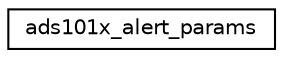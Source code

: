 digraph "Graphical Class Hierarchy"
{
 // LATEX_PDF_SIZE
  edge [fontname="Helvetica",fontsize="10",labelfontname="Helvetica",labelfontsize="10"];
  node [fontname="Helvetica",fontsize="10",shape=record];
  rankdir="LR";
  Node0 [label="ads101x_alert_params",height=0.2,width=0.4,color="black", fillcolor="white", style="filled",URL="$structads101x__alert__params.html",tooltip="ADS101x/111x alert params."];
}

